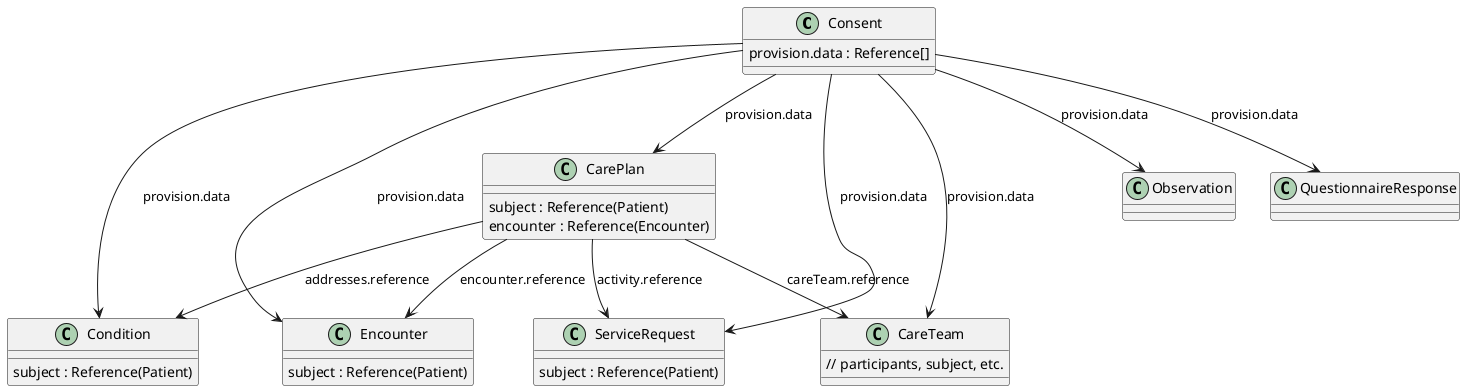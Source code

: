 @startuml

class Consent {
  provision.data : Reference[]
}

class CarePlan {
  subject : Reference(Patient)
  encounter : Reference(Encounter)
}

class Encounter {
  subject : Reference(Patient)
}

class Condition {
  subject : Reference(Patient)
}

class CareTeam {
  // participants, subject, etc.
}

class ServiceRequest {
  subject : Reference(Patient)
}

Consent --> CarePlan : provision.data
Consent --> Encounter : provision.data
Consent --> Condition : provision.data
Consent --> CareTeam : provision.data
Consent --> ServiceRequest : provision.data
Consent --> Observation : provision.data
Consent --> QuestionnaireResponse : provision.data

CarePlan --> ServiceRequest: activity.reference
CarePlan --> Condition: addresses.reference
CarePlan --> Encounter : encounter.reference
CarePlan --> CareTeam : careTeam.reference

@enduml